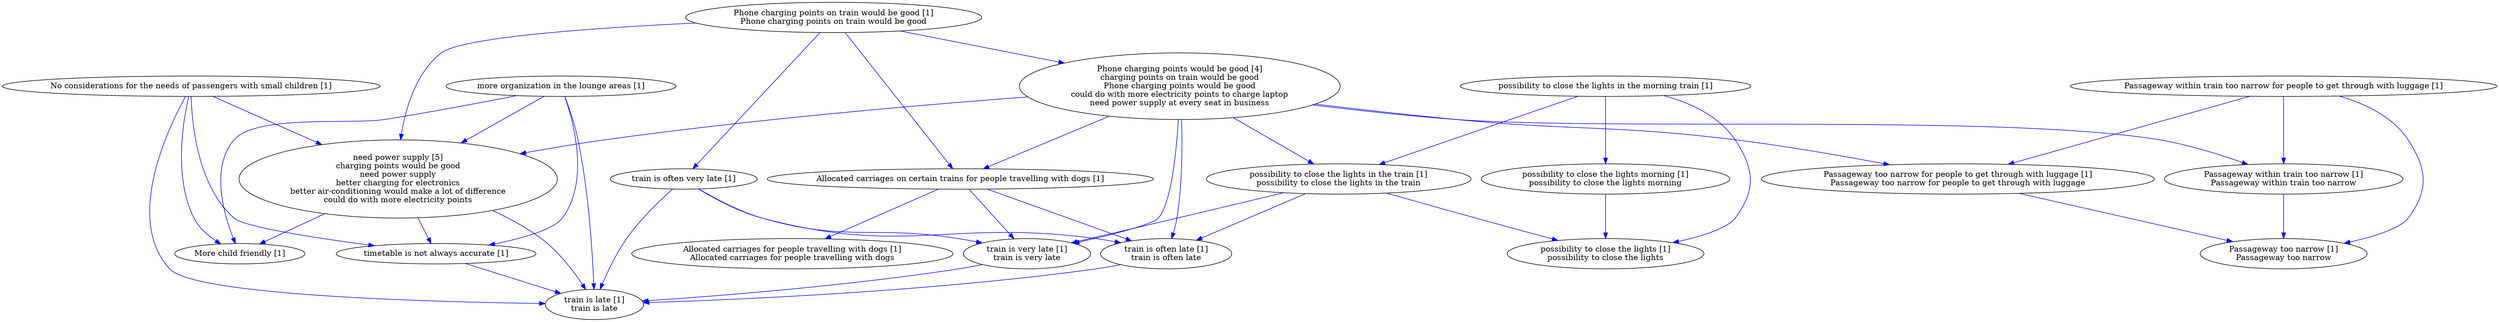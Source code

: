 digraph collapsedGraph {
"Phone charging points would be good [4]\ncharging points on train would be good\nPhone charging points would be good\ncould do with more electricity points to charge laptop\nneed power supply at every seat in business""need power supply [5]\ncharging points would be good\nneed power supply\nbetter charging for electronics\nbetter air-conditioning would make a lot of difference\ncould do with more electricity points""Allocated carriages on certain trains for people travelling with dogs [1]""Allocated carriages for people travelling with dogs [1]\nAllocated carriages for people travelling with dogs""More child friendly [1]""No considerations for the needs of passengers with small children [1]""Passageway within train too narrow for people to get through with luggage [1]""Passageway too narrow for people to get through with luggage [1]\nPassageway too narrow for people to get through with luggage""Passageway too narrow [1]\nPassageway too narrow""Passageway within train too narrow [1]\nPassageway within train too narrow""Phone charging points on train would be good [1]\nPhone charging points on train would be good""more organization in the lounge areas [1]""possibility to close the lights in the morning train [1]""possibility to close the lights in the train [1]\npossibility to close the lights in the train""possibility to close the lights [1]\npossibility to close the lights""possibility to close the lights morning [1]\npossibility to close the lights morning""timetable is not always accurate [1]""train is often very late [1]""train is often late [1]\ntrain is often late""train is late [1]\ntrain is late""train is very late [1]\ntrain is very late""Allocated carriages on certain trains for people travelling with dogs [1]" -> "Allocated carriages for people travelling with dogs [1]\nAllocated carriages for people travelling with dogs" [color=blue]
"No considerations for the needs of passengers with small children [1]" -> "More child friendly [1]" [color=blue]
"Passageway within train too narrow for people to get through with luggage [1]" -> "Passageway too narrow for people to get through with luggage [1]\nPassageway too narrow for people to get through with luggage" [color=blue]
"Passageway too narrow for people to get through with luggage [1]\nPassageway too narrow for people to get through with luggage" -> "Passageway too narrow [1]\nPassageway too narrow" [color=blue]
"Passageway within train too narrow for people to get through with luggage [1]" -> "Passageway within train too narrow [1]\nPassageway within train too narrow" [color=blue]
"Passageway within train too narrow [1]\nPassageway within train too narrow" -> "Passageway too narrow [1]\nPassageway too narrow" [color=blue]
"Passageway within train too narrow for people to get through with luggage [1]" -> "Passageway too narrow [1]\nPassageway too narrow" [color=blue]
"Phone charging points on train would be good [1]\nPhone charging points on train would be good" -> "Phone charging points would be good [4]\ncharging points on train would be good\nPhone charging points would be good\ncould do with more electricity points to charge laptop\nneed power supply at every seat in business" [color=blue]
"Phone charging points would be good [4]\ncharging points on train would be good\nPhone charging points would be good\ncould do with more electricity points to charge laptop\nneed power supply at every seat in business" -> "need power supply [5]\ncharging points would be good\nneed power supply\nbetter charging for electronics\nbetter air-conditioning would make a lot of difference\ncould do with more electricity points" [color=blue]
"Phone charging points on train would be good [1]\nPhone charging points on train would be good" -> "need power supply [5]\ncharging points would be good\nneed power supply\nbetter charging for electronics\nbetter air-conditioning would make a lot of difference\ncould do with more electricity points" [color=blue]
"Phone charging points would be good [4]\ncharging points on train would be good\nPhone charging points would be good\ncould do with more electricity points to charge laptop\nneed power supply at every seat in business" -> "Passageway within train too narrow [1]\nPassageway within train too narrow" [color=blue]
"Phone charging points would be good [4]\ncharging points on train would be good\nPhone charging points would be good\ncould do with more electricity points to charge laptop\nneed power supply at every seat in business" -> "Allocated carriages on certain trains for people travelling with dogs [1]" [color=blue]
"Phone charging points on train would be good [1]\nPhone charging points on train would be good" -> "Allocated carriages on certain trains for people travelling with dogs [1]" [color=blue]
"No considerations for the needs of passengers with small children [1]" -> "need power supply [5]\ncharging points would be good\nneed power supply\nbetter charging for electronics\nbetter air-conditioning would make a lot of difference\ncould do with more electricity points" [color=blue]
"need power supply [5]\ncharging points would be good\nneed power supply\nbetter charging for electronics\nbetter air-conditioning would make a lot of difference\ncould do with more electricity points" -> "More child friendly [1]" [color=blue]
"more organization in the lounge areas [1]" -> "need power supply [5]\ncharging points would be good\nneed power supply\nbetter charging for electronics\nbetter air-conditioning would make a lot of difference\ncould do with more electricity points" [color=blue]
"more organization in the lounge areas [1]" -> "More child friendly [1]" [color=blue]
"Phone charging points would be good [4]\ncharging points on train would be good\nPhone charging points would be good\ncould do with more electricity points to charge laptop\nneed power supply at every seat in business" -> "Passageway too narrow for people to get through with luggage [1]\nPassageway too narrow for people to get through with luggage" [color=blue]
"possibility to close the lights in the morning train [1]" -> "possibility to close the lights in the train [1]\npossibility to close the lights in the train" [color=blue]
"possibility to close the lights in the train [1]\npossibility to close the lights in the train" -> "possibility to close the lights [1]\npossibility to close the lights" [color=blue]
"possibility to close the lights in the morning train [1]" -> "possibility to close the lights morning [1]\npossibility to close the lights morning" [color=blue]
"possibility to close the lights morning [1]\npossibility to close the lights morning" -> "possibility to close the lights [1]\npossibility to close the lights" [color=blue]
"possibility to close the lights in the morning train [1]" -> "possibility to close the lights [1]\npossibility to close the lights" [color=blue]
"Phone charging points would be good [4]\ncharging points on train would be good\nPhone charging points would be good\ncould do with more electricity points to charge laptop\nneed power supply at every seat in business" -> "possibility to close the lights in the train [1]\npossibility to close the lights in the train" [color=blue]
"need power supply [5]\ncharging points would be good\nneed power supply\nbetter charging for electronics\nbetter air-conditioning would make a lot of difference\ncould do with more electricity points" -> "timetable is not always accurate [1]" [color=blue]
"more organization in the lounge areas [1]" -> "timetable is not always accurate [1]" [color=blue]
"No considerations for the needs of passengers with small children [1]" -> "timetable is not always accurate [1]" [color=blue]
"train is often very late [1]" -> "train is often late [1]\ntrain is often late" [color=blue]
"train is often late [1]\ntrain is often late" -> "train is late [1]\ntrain is late" [color=blue]
"train is often very late [1]" -> "train is very late [1]\ntrain is very late" [color=blue]
"train is very late [1]\ntrain is very late" -> "train is late [1]\ntrain is late" [color=blue]
"train is often very late [1]" -> "train is late [1]\ntrain is late" [color=blue]
"Phone charging points on train would be good [1]\nPhone charging points on train would be good" -> "train is often very late [1]" [color=blue]
"need power supply [5]\ncharging points would be good\nneed power supply\nbetter charging for electronics\nbetter air-conditioning would make a lot of difference\ncould do with more electricity points" -> "train is late [1]\ntrain is late" [color=blue]
"Phone charging points would be good [4]\ncharging points on train would be good\nPhone charging points would be good\ncould do with more electricity points to charge laptop\nneed power supply at every seat in business" -> "train is often late [1]\ntrain is often late" [color=blue]
"Phone charging points would be good [4]\ncharging points on train would be good\nPhone charging points would be good\ncould do with more electricity points to charge laptop\nneed power supply at every seat in business" -> "train is very late [1]\ntrain is very late" [color=blue]
"possibility to close the lights in the train [1]\npossibility to close the lights in the train" -> "train is often late [1]\ntrain is often late" [color=blue]
"possibility to close the lights in the train [1]\npossibility to close the lights in the train" -> "train is very late [1]\ntrain is very late" [color=blue]
"more organization in the lounge areas [1]" -> "train is late [1]\ntrain is late" [color=blue]
"Allocated carriages on certain trains for people travelling with dogs [1]" -> "train is often late [1]\ntrain is often late" [color=blue]
"Allocated carriages on certain trains for people travelling with dogs [1]" -> "train is very late [1]\ntrain is very late" [color=blue]
"timetable is not always accurate [1]" -> "train is late [1]\ntrain is late" [color=blue]
"No considerations for the needs of passengers with small children [1]" -> "train is late [1]\ntrain is late" [color=blue]
}